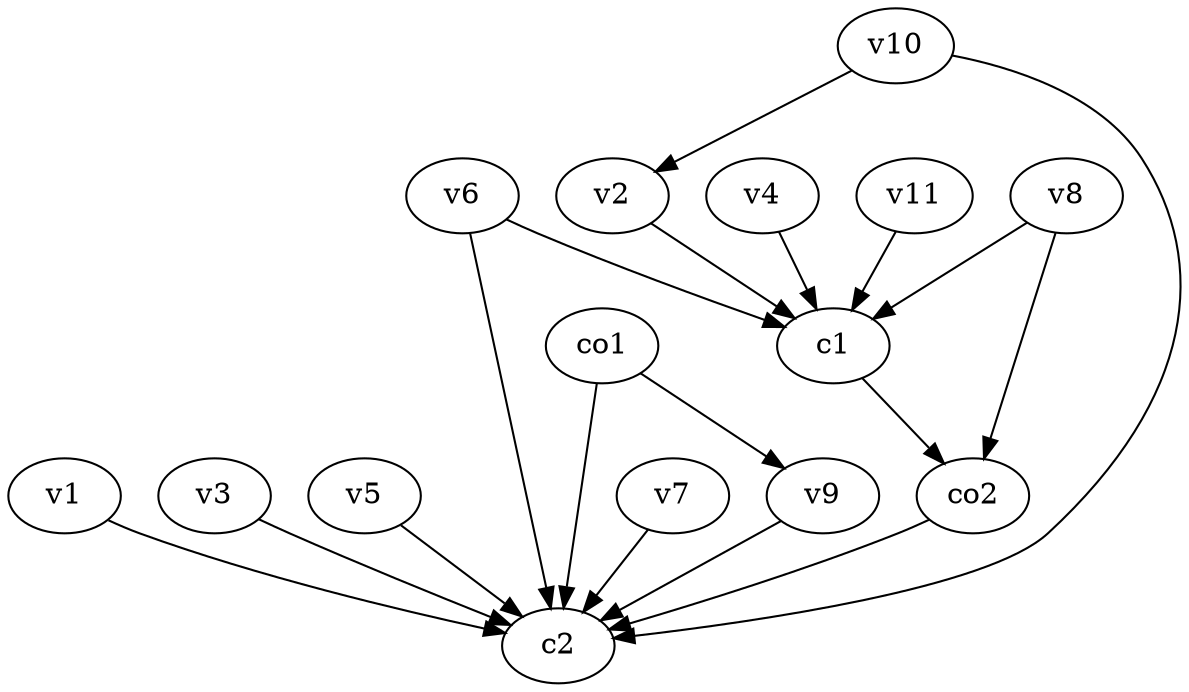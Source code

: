 strict digraph  {
c1;
c2;
v1;
v2;
v3;
v4;
v5;
v6;
v7;
v8;
v9;
v10;
v11;
co1;
co2;
c1 -> co2  [weight=1];
v1 -> c2  [weight=1];
v2 -> c1  [weight=1];
v3 -> c2  [weight=1];
v4 -> c1  [weight=1];
v5 -> c2  [weight=1];
v6 -> c1  [weight=1];
v6 -> c2  [weight=1];
v7 -> c2  [weight=1];
v8 -> c1  [weight=1];
v8 -> co2  [weight=1];
v9 -> c2  [weight=1];
v10 -> c2  [weight=1];
v10 -> v2  [weight=1];
v11 -> c1  [weight=1];
co1 -> c2  [weight=1];
co1 -> v9  [weight=1];
co2 -> c2  [weight=1];
}
